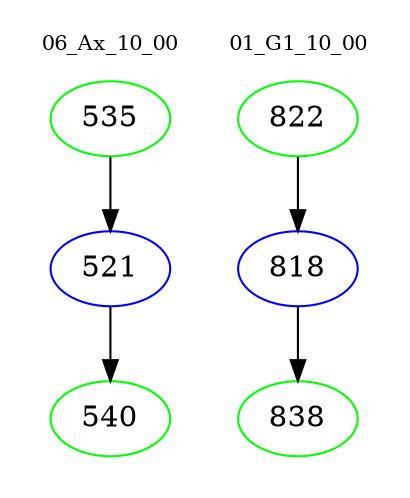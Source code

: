digraph{
subgraph cluster_0 {
color = white
label = "06_Ax_10_00";
fontsize=10;
T0_535 [label="535", color="green"]
T0_535 -> T0_521 [color="black"]
T0_521 [label="521", color="blue"]
T0_521 -> T0_540 [color="black"]
T0_540 [label="540", color="green"]
}
subgraph cluster_1 {
color = white
label = "01_G1_10_00";
fontsize=10;
T1_822 [label="822", color="green"]
T1_822 -> T1_818 [color="black"]
T1_818 [label="818", color="blue"]
T1_818 -> T1_838 [color="black"]
T1_838 [label="838", color="green"]
}
}

